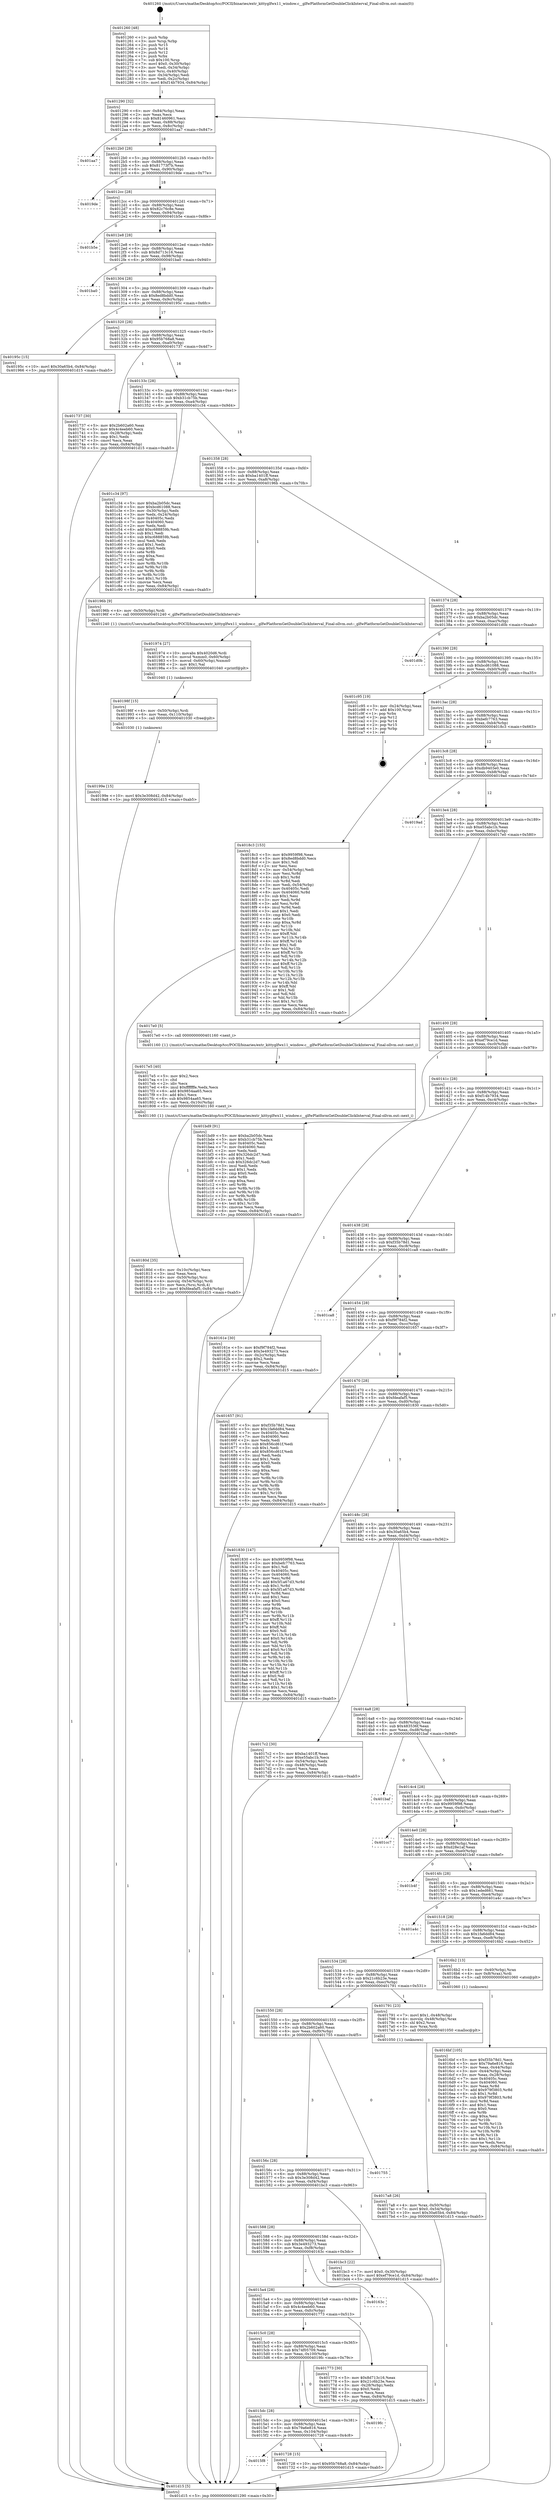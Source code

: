digraph "0x401260" {
  label = "0x401260 (/mnt/c/Users/mathe/Desktop/tcc/POCII/binaries/extr_kittyglfwx11_window.c__glfwPlatformGetDoubleClickInterval_Final-ollvm.out::main(0))"
  labelloc = "t"
  node[shape=record]

  Entry [label="",width=0.3,height=0.3,shape=circle,fillcolor=black,style=filled]
  "0x401290" [label="{
     0x401290 [32]\l
     | [instrs]\l
     &nbsp;&nbsp;0x401290 \<+6\>: mov -0x84(%rbp),%eax\l
     &nbsp;&nbsp;0x401296 \<+2\>: mov %eax,%ecx\l
     &nbsp;&nbsp;0x401298 \<+6\>: sub $0x81460961,%ecx\l
     &nbsp;&nbsp;0x40129e \<+6\>: mov %eax,-0x88(%rbp)\l
     &nbsp;&nbsp;0x4012a4 \<+6\>: mov %ecx,-0x8c(%rbp)\l
     &nbsp;&nbsp;0x4012aa \<+6\>: je 0000000000401aa7 \<main+0x847\>\l
  }"]
  "0x401aa7" [label="{
     0x401aa7\l
  }", style=dashed]
  "0x4012b0" [label="{
     0x4012b0 [28]\l
     | [instrs]\l
     &nbsp;&nbsp;0x4012b0 \<+5\>: jmp 00000000004012b5 \<main+0x55\>\l
     &nbsp;&nbsp;0x4012b5 \<+6\>: mov -0x88(%rbp),%eax\l
     &nbsp;&nbsp;0x4012bb \<+5\>: sub $0x81773f7b,%eax\l
     &nbsp;&nbsp;0x4012c0 \<+6\>: mov %eax,-0x90(%rbp)\l
     &nbsp;&nbsp;0x4012c6 \<+6\>: je 00000000004019de \<main+0x77e\>\l
  }"]
  Exit [label="",width=0.3,height=0.3,shape=circle,fillcolor=black,style=filled,peripheries=2]
  "0x4019de" [label="{
     0x4019de\l
  }", style=dashed]
  "0x4012cc" [label="{
     0x4012cc [28]\l
     | [instrs]\l
     &nbsp;&nbsp;0x4012cc \<+5\>: jmp 00000000004012d1 \<main+0x71\>\l
     &nbsp;&nbsp;0x4012d1 \<+6\>: mov -0x88(%rbp),%eax\l
     &nbsp;&nbsp;0x4012d7 \<+5\>: sub $0x82c76c8e,%eax\l
     &nbsp;&nbsp;0x4012dc \<+6\>: mov %eax,-0x94(%rbp)\l
     &nbsp;&nbsp;0x4012e2 \<+6\>: je 0000000000401b5e \<main+0x8fe\>\l
  }"]
  "0x40199e" [label="{
     0x40199e [15]\l
     | [instrs]\l
     &nbsp;&nbsp;0x40199e \<+10\>: movl $0x3e308d42,-0x84(%rbp)\l
     &nbsp;&nbsp;0x4019a8 \<+5\>: jmp 0000000000401d15 \<main+0xab5\>\l
  }"]
  "0x401b5e" [label="{
     0x401b5e\l
  }", style=dashed]
  "0x4012e8" [label="{
     0x4012e8 [28]\l
     | [instrs]\l
     &nbsp;&nbsp;0x4012e8 \<+5\>: jmp 00000000004012ed \<main+0x8d\>\l
     &nbsp;&nbsp;0x4012ed \<+6\>: mov -0x88(%rbp),%eax\l
     &nbsp;&nbsp;0x4012f3 \<+5\>: sub $0x8d713c16,%eax\l
     &nbsp;&nbsp;0x4012f8 \<+6\>: mov %eax,-0x98(%rbp)\l
     &nbsp;&nbsp;0x4012fe \<+6\>: je 0000000000401ba0 \<main+0x940\>\l
  }"]
  "0x40198f" [label="{
     0x40198f [15]\l
     | [instrs]\l
     &nbsp;&nbsp;0x40198f \<+4\>: mov -0x50(%rbp),%rdi\l
     &nbsp;&nbsp;0x401993 \<+6\>: mov %eax,-0x110(%rbp)\l
     &nbsp;&nbsp;0x401999 \<+5\>: call 0000000000401030 \<free@plt\>\l
     | [calls]\l
     &nbsp;&nbsp;0x401030 \{1\} (unknown)\l
  }"]
  "0x401ba0" [label="{
     0x401ba0\l
  }", style=dashed]
  "0x401304" [label="{
     0x401304 [28]\l
     | [instrs]\l
     &nbsp;&nbsp;0x401304 \<+5\>: jmp 0000000000401309 \<main+0xa9\>\l
     &nbsp;&nbsp;0x401309 \<+6\>: mov -0x88(%rbp),%eax\l
     &nbsp;&nbsp;0x40130f \<+5\>: sub $0x8ed8bdd0,%eax\l
     &nbsp;&nbsp;0x401314 \<+6\>: mov %eax,-0x9c(%rbp)\l
     &nbsp;&nbsp;0x40131a \<+6\>: je 000000000040195c \<main+0x6fc\>\l
  }"]
  "0x401974" [label="{
     0x401974 [27]\l
     | [instrs]\l
     &nbsp;&nbsp;0x401974 \<+10\>: movabs $0x4020d6,%rdi\l
     &nbsp;&nbsp;0x40197e \<+5\>: movsd %xmm0,-0x60(%rbp)\l
     &nbsp;&nbsp;0x401983 \<+5\>: movsd -0x60(%rbp),%xmm0\l
     &nbsp;&nbsp;0x401988 \<+2\>: mov $0x1,%al\l
     &nbsp;&nbsp;0x40198a \<+5\>: call 0000000000401040 \<printf@plt\>\l
     | [calls]\l
     &nbsp;&nbsp;0x401040 \{1\} (unknown)\l
  }"]
  "0x40195c" [label="{
     0x40195c [15]\l
     | [instrs]\l
     &nbsp;&nbsp;0x40195c \<+10\>: movl $0x30a65b4,-0x84(%rbp)\l
     &nbsp;&nbsp;0x401966 \<+5\>: jmp 0000000000401d15 \<main+0xab5\>\l
  }"]
  "0x401320" [label="{
     0x401320 [28]\l
     | [instrs]\l
     &nbsp;&nbsp;0x401320 \<+5\>: jmp 0000000000401325 \<main+0xc5\>\l
     &nbsp;&nbsp;0x401325 \<+6\>: mov -0x88(%rbp),%eax\l
     &nbsp;&nbsp;0x40132b \<+5\>: sub $0x95b768a8,%eax\l
     &nbsp;&nbsp;0x401330 \<+6\>: mov %eax,-0xa0(%rbp)\l
     &nbsp;&nbsp;0x401336 \<+6\>: je 0000000000401737 \<main+0x4d7\>\l
  }"]
  "0x40180d" [label="{
     0x40180d [35]\l
     | [instrs]\l
     &nbsp;&nbsp;0x40180d \<+6\>: mov -0x10c(%rbp),%ecx\l
     &nbsp;&nbsp;0x401813 \<+3\>: imul %eax,%ecx\l
     &nbsp;&nbsp;0x401816 \<+4\>: mov -0x50(%rbp),%rsi\l
     &nbsp;&nbsp;0x40181a \<+4\>: movslq -0x54(%rbp),%rdi\l
     &nbsp;&nbsp;0x40181e \<+3\>: mov %ecx,(%rsi,%rdi,4)\l
     &nbsp;&nbsp;0x401821 \<+10\>: movl $0xfdeafaf5,-0x84(%rbp)\l
     &nbsp;&nbsp;0x40182b \<+5\>: jmp 0000000000401d15 \<main+0xab5\>\l
  }"]
  "0x401737" [label="{
     0x401737 [30]\l
     | [instrs]\l
     &nbsp;&nbsp;0x401737 \<+5\>: mov $0x2b602a60,%eax\l
     &nbsp;&nbsp;0x40173c \<+5\>: mov $0x4c4eeb60,%ecx\l
     &nbsp;&nbsp;0x401741 \<+3\>: mov -0x28(%rbp),%edx\l
     &nbsp;&nbsp;0x401744 \<+3\>: cmp $0x1,%edx\l
     &nbsp;&nbsp;0x401747 \<+3\>: cmovl %ecx,%eax\l
     &nbsp;&nbsp;0x40174a \<+6\>: mov %eax,-0x84(%rbp)\l
     &nbsp;&nbsp;0x401750 \<+5\>: jmp 0000000000401d15 \<main+0xab5\>\l
  }"]
  "0x40133c" [label="{
     0x40133c [28]\l
     | [instrs]\l
     &nbsp;&nbsp;0x40133c \<+5\>: jmp 0000000000401341 \<main+0xe1\>\l
     &nbsp;&nbsp;0x401341 \<+6\>: mov -0x88(%rbp),%eax\l
     &nbsp;&nbsp;0x401347 \<+5\>: sub $0xb31cb75b,%eax\l
     &nbsp;&nbsp;0x40134c \<+6\>: mov %eax,-0xa4(%rbp)\l
     &nbsp;&nbsp;0x401352 \<+6\>: je 0000000000401c34 \<main+0x9d4\>\l
  }"]
  "0x4017e5" [label="{
     0x4017e5 [40]\l
     | [instrs]\l
     &nbsp;&nbsp;0x4017e5 \<+5\>: mov $0x2,%ecx\l
     &nbsp;&nbsp;0x4017ea \<+1\>: cltd\l
     &nbsp;&nbsp;0x4017eb \<+2\>: idiv %ecx\l
     &nbsp;&nbsp;0x4017ed \<+6\>: imul $0xfffffffe,%edx,%ecx\l
     &nbsp;&nbsp;0x4017f3 \<+6\>: add $0x9854aa65,%ecx\l
     &nbsp;&nbsp;0x4017f9 \<+3\>: add $0x1,%ecx\l
     &nbsp;&nbsp;0x4017fc \<+6\>: sub $0x9854aa65,%ecx\l
     &nbsp;&nbsp;0x401802 \<+6\>: mov %ecx,-0x10c(%rbp)\l
     &nbsp;&nbsp;0x401808 \<+5\>: call 0000000000401160 \<next_i\>\l
     | [calls]\l
     &nbsp;&nbsp;0x401160 \{1\} (/mnt/c/Users/mathe/Desktop/tcc/POCII/binaries/extr_kittyglfwx11_window.c__glfwPlatformGetDoubleClickInterval_Final-ollvm.out::next_i)\l
  }"]
  "0x401c34" [label="{
     0x401c34 [97]\l
     | [instrs]\l
     &nbsp;&nbsp;0x401c34 \<+5\>: mov $0xba2b05dc,%eax\l
     &nbsp;&nbsp;0x401c39 \<+5\>: mov $0xbcd61088,%ecx\l
     &nbsp;&nbsp;0x401c3e \<+3\>: mov -0x30(%rbp),%edx\l
     &nbsp;&nbsp;0x401c41 \<+3\>: mov %edx,-0x24(%rbp)\l
     &nbsp;&nbsp;0x401c44 \<+7\>: mov 0x40405c,%edx\l
     &nbsp;&nbsp;0x401c4b \<+7\>: mov 0x404060,%esi\l
     &nbsp;&nbsp;0x401c52 \<+2\>: mov %edx,%edi\l
     &nbsp;&nbsp;0x401c54 \<+6\>: add $0xc688859b,%edi\l
     &nbsp;&nbsp;0x401c5a \<+3\>: sub $0x1,%edi\l
     &nbsp;&nbsp;0x401c5d \<+6\>: sub $0xc688859b,%edi\l
     &nbsp;&nbsp;0x401c63 \<+3\>: imul %edi,%edx\l
     &nbsp;&nbsp;0x401c66 \<+3\>: and $0x1,%edx\l
     &nbsp;&nbsp;0x401c69 \<+3\>: cmp $0x0,%edx\l
     &nbsp;&nbsp;0x401c6c \<+4\>: sete %r8b\l
     &nbsp;&nbsp;0x401c70 \<+3\>: cmp $0xa,%esi\l
     &nbsp;&nbsp;0x401c73 \<+4\>: setl %r9b\l
     &nbsp;&nbsp;0x401c77 \<+3\>: mov %r8b,%r10b\l
     &nbsp;&nbsp;0x401c7a \<+3\>: and %r9b,%r10b\l
     &nbsp;&nbsp;0x401c7d \<+3\>: xor %r9b,%r8b\l
     &nbsp;&nbsp;0x401c80 \<+3\>: or %r8b,%r10b\l
     &nbsp;&nbsp;0x401c83 \<+4\>: test $0x1,%r10b\l
     &nbsp;&nbsp;0x401c87 \<+3\>: cmovne %ecx,%eax\l
     &nbsp;&nbsp;0x401c8a \<+6\>: mov %eax,-0x84(%rbp)\l
     &nbsp;&nbsp;0x401c90 \<+5\>: jmp 0000000000401d15 \<main+0xab5\>\l
  }"]
  "0x401358" [label="{
     0x401358 [28]\l
     | [instrs]\l
     &nbsp;&nbsp;0x401358 \<+5\>: jmp 000000000040135d \<main+0xfd\>\l
     &nbsp;&nbsp;0x40135d \<+6\>: mov -0x88(%rbp),%eax\l
     &nbsp;&nbsp;0x401363 \<+5\>: sub $0xba1401ff,%eax\l
     &nbsp;&nbsp;0x401368 \<+6\>: mov %eax,-0xa8(%rbp)\l
     &nbsp;&nbsp;0x40136e \<+6\>: je 000000000040196b \<main+0x70b\>\l
  }"]
  "0x4017a8" [label="{
     0x4017a8 [26]\l
     | [instrs]\l
     &nbsp;&nbsp;0x4017a8 \<+4\>: mov %rax,-0x50(%rbp)\l
     &nbsp;&nbsp;0x4017ac \<+7\>: movl $0x0,-0x54(%rbp)\l
     &nbsp;&nbsp;0x4017b3 \<+10\>: movl $0x30a65b4,-0x84(%rbp)\l
     &nbsp;&nbsp;0x4017bd \<+5\>: jmp 0000000000401d15 \<main+0xab5\>\l
  }"]
  "0x40196b" [label="{
     0x40196b [9]\l
     | [instrs]\l
     &nbsp;&nbsp;0x40196b \<+4\>: mov -0x50(%rbp),%rdi\l
     &nbsp;&nbsp;0x40196f \<+5\>: call 0000000000401240 \<_glfwPlatformGetDoubleClickInterval\>\l
     | [calls]\l
     &nbsp;&nbsp;0x401240 \{1\} (/mnt/c/Users/mathe/Desktop/tcc/POCII/binaries/extr_kittyglfwx11_window.c__glfwPlatformGetDoubleClickInterval_Final-ollvm.out::_glfwPlatformGetDoubleClickInterval)\l
  }"]
  "0x401374" [label="{
     0x401374 [28]\l
     | [instrs]\l
     &nbsp;&nbsp;0x401374 \<+5\>: jmp 0000000000401379 \<main+0x119\>\l
     &nbsp;&nbsp;0x401379 \<+6\>: mov -0x88(%rbp),%eax\l
     &nbsp;&nbsp;0x40137f \<+5\>: sub $0xba2b05dc,%eax\l
     &nbsp;&nbsp;0x401384 \<+6\>: mov %eax,-0xac(%rbp)\l
     &nbsp;&nbsp;0x40138a \<+6\>: je 0000000000401d0b \<main+0xaab\>\l
  }"]
  "0x4015f8" [label="{
     0x4015f8\l
  }", style=dashed]
  "0x401d0b" [label="{
     0x401d0b\l
  }", style=dashed]
  "0x401390" [label="{
     0x401390 [28]\l
     | [instrs]\l
     &nbsp;&nbsp;0x401390 \<+5\>: jmp 0000000000401395 \<main+0x135\>\l
     &nbsp;&nbsp;0x401395 \<+6\>: mov -0x88(%rbp),%eax\l
     &nbsp;&nbsp;0x40139b \<+5\>: sub $0xbcd61088,%eax\l
     &nbsp;&nbsp;0x4013a0 \<+6\>: mov %eax,-0xb0(%rbp)\l
     &nbsp;&nbsp;0x4013a6 \<+6\>: je 0000000000401c95 \<main+0xa35\>\l
  }"]
  "0x401728" [label="{
     0x401728 [15]\l
     | [instrs]\l
     &nbsp;&nbsp;0x401728 \<+10\>: movl $0x95b768a8,-0x84(%rbp)\l
     &nbsp;&nbsp;0x401732 \<+5\>: jmp 0000000000401d15 \<main+0xab5\>\l
  }"]
  "0x401c95" [label="{
     0x401c95 [19]\l
     | [instrs]\l
     &nbsp;&nbsp;0x401c95 \<+3\>: mov -0x24(%rbp),%eax\l
     &nbsp;&nbsp;0x401c98 \<+7\>: add $0x100,%rsp\l
     &nbsp;&nbsp;0x401c9f \<+1\>: pop %rbx\l
     &nbsp;&nbsp;0x401ca0 \<+2\>: pop %r12\l
     &nbsp;&nbsp;0x401ca2 \<+2\>: pop %r14\l
     &nbsp;&nbsp;0x401ca4 \<+2\>: pop %r15\l
     &nbsp;&nbsp;0x401ca6 \<+1\>: pop %rbp\l
     &nbsp;&nbsp;0x401ca7 \<+1\>: ret\l
  }"]
  "0x4013ac" [label="{
     0x4013ac [28]\l
     | [instrs]\l
     &nbsp;&nbsp;0x4013ac \<+5\>: jmp 00000000004013b1 \<main+0x151\>\l
     &nbsp;&nbsp;0x4013b1 \<+6\>: mov -0x88(%rbp),%eax\l
     &nbsp;&nbsp;0x4013b7 \<+5\>: sub $0xbefc7763,%eax\l
     &nbsp;&nbsp;0x4013bc \<+6\>: mov %eax,-0xb4(%rbp)\l
     &nbsp;&nbsp;0x4013c2 \<+6\>: je 00000000004018c3 \<main+0x663\>\l
  }"]
  "0x4015dc" [label="{
     0x4015dc [28]\l
     | [instrs]\l
     &nbsp;&nbsp;0x4015dc \<+5\>: jmp 00000000004015e1 \<main+0x381\>\l
     &nbsp;&nbsp;0x4015e1 \<+6\>: mov -0x88(%rbp),%eax\l
     &nbsp;&nbsp;0x4015e7 \<+5\>: sub $0x79a6e816,%eax\l
     &nbsp;&nbsp;0x4015ec \<+6\>: mov %eax,-0x104(%rbp)\l
     &nbsp;&nbsp;0x4015f2 \<+6\>: je 0000000000401728 \<main+0x4c8\>\l
  }"]
  "0x4018c3" [label="{
     0x4018c3 [153]\l
     | [instrs]\l
     &nbsp;&nbsp;0x4018c3 \<+5\>: mov $0x9959f98,%eax\l
     &nbsp;&nbsp;0x4018c8 \<+5\>: mov $0x8ed8bdd0,%ecx\l
     &nbsp;&nbsp;0x4018cd \<+2\>: mov $0x1,%dl\l
     &nbsp;&nbsp;0x4018cf \<+2\>: xor %esi,%esi\l
     &nbsp;&nbsp;0x4018d1 \<+3\>: mov -0x54(%rbp),%edi\l
     &nbsp;&nbsp;0x4018d4 \<+3\>: mov %esi,%r8d\l
     &nbsp;&nbsp;0x4018d7 \<+4\>: sub $0x1,%r8d\l
     &nbsp;&nbsp;0x4018db \<+3\>: sub %r8d,%edi\l
     &nbsp;&nbsp;0x4018de \<+3\>: mov %edi,-0x54(%rbp)\l
     &nbsp;&nbsp;0x4018e1 \<+7\>: mov 0x40405c,%edi\l
     &nbsp;&nbsp;0x4018e8 \<+8\>: mov 0x404060,%r8d\l
     &nbsp;&nbsp;0x4018f0 \<+3\>: sub $0x1,%esi\l
     &nbsp;&nbsp;0x4018f3 \<+3\>: mov %edi,%r9d\l
     &nbsp;&nbsp;0x4018f6 \<+3\>: add %esi,%r9d\l
     &nbsp;&nbsp;0x4018f9 \<+4\>: imul %r9d,%edi\l
     &nbsp;&nbsp;0x4018fd \<+3\>: and $0x1,%edi\l
     &nbsp;&nbsp;0x401900 \<+3\>: cmp $0x0,%edi\l
     &nbsp;&nbsp;0x401903 \<+4\>: sete %r10b\l
     &nbsp;&nbsp;0x401907 \<+4\>: cmp $0xa,%r8d\l
     &nbsp;&nbsp;0x40190b \<+4\>: setl %r11b\l
     &nbsp;&nbsp;0x40190f \<+3\>: mov %r10b,%bl\l
     &nbsp;&nbsp;0x401912 \<+3\>: xor $0xff,%bl\l
     &nbsp;&nbsp;0x401915 \<+3\>: mov %r11b,%r14b\l
     &nbsp;&nbsp;0x401918 \<+4\>: xor $0xff,%r14b\l
     &nbsp;&nbsp;0x40191c \<+3\>: xor $0x1,%dl\l
     &nbsp;&nbsp;0x40191f \<+3\>: mov %bl,%r15b\l
     &nbsp;&nbsp;0x401922 \<+4\>: and $0xff,%r15b\l
     &nbsp;&nbsp;0x401926 \<+3\>: and %dl,%r10b\l
     &nbsp;&nbsp;0x401929 \<+3\>: mov %r14b,%r12b\l
     &nbsp;&nbsp;0x40192c \<+4\>: and $0xff,%r12b\l
     &nbsp;&nbsp;0x401930 \<+3\>: and %dl,%r11b\l
     &nbsp;&nbsp;0x401933 \<+3\>: or %r10b,%r15b\l
     &nbsp;&nbsp;0x401936 \<+3\>: or %r11b,%r12b\l
     &nbsp;&nbsp;0x401939 \<+3\>: xor %r12b,%r15b\l
     &nbsp;&nbsp;0x40193c \<+3\>: or %r14b,%bl\l
     &nbsp;&nbsp;0x40193f \<+3\>: xor $0xff,%bl\l
     &nbsp;&nbsp;0x401942 \<+3\>: or $0x1,%dl\l
     &nbsp;&nbsp;0x401945 \<+2\>: and %dl,%bl\l
     &nbsp;&nbsp;0x401947 \<+3\>: or %bl,%r15b\l
     &nbsp;&nbsp;0x40194a \<+4\>: test $0x1,%r15b\l
     &nbsp;&nbsp;0x40194e \<+3\>: cmovne %ecx,%eax\l
     &nbsp;&nbsp;0x401951 \<+6\>: mov %eax,-0x84(%rbp)\l
     &nbsp;&nbsp;0x401957 \<+5\>: jmp 0000000000401d15 \<main+0xab5\>\l
  }"]
  "0x4013c8" [label="{
     0x4013c8 [28]\l
     | [instrs]\l
     &nbsp;&nbsp;0x4013c8 \<+5\>: jmp 00000000004013cd \<main+0x16d\>\l
     &nbsp;&nbsp;0x4013cd \<+6\>: mov -0x88(%rbp),%eax\l
     &nbsp;&nbsp;0x4013d3 \<+5\>: sub $0xdb9403e0,%eax\l
     &nbsp;&nbsp;0x4013d8 \<+6\>: mov %eax,-0xb8(%rbp)\l
     &nbsp;&nbsp;0x4013de \<+6\>: je 00000000004019ad \<main+0x74d\>\l
  }"]
  "0x4019fc" [label="{
     0x4019fc\l
  }", style=dashed]
  "0x4019ad" [label="{
     0x4019ad\l
  }", style=dashed]
  "0x4013e4" [label="{
     0x4013e4 [28]\l
     | [instrs]\l
     &nbsp;&nbsp;0x4013e4 \<+5\>: jmp 00000000004013e9 \<main+0x189\>\l
     &nbsp;&nbsp;0x4013e9 \<+6\>: mov -0x88(%rbp),%eax\l
     &nbsp;&nbsp;0x4013ef \<+5\>: sub $0xe55abc1b,%eax\l
     &nbsp;&nbsp;0x4013f4 \<+6\>: mov %eax,-0xbc(%rbp)\l
     &nbsp;&nbsp;0x4013fa \<+6\>: je 00000000004017e0 \<main+0x580\>\l
  }"]
  "0x4015c0" [label="{
     0x4015c0 [28]\l
     | [instrs]\l
     &nbsp;&nbsp;0x4015c0 \<+5\>: jmp 00000000004015c5 \<main+0x365\>\l
     &nbsp;&nbsp;0x4015c5 \<+6\>: mov -0x88(%rbp),%eax\l
     &nbsp;&nbsp;0x4015cb \<+5\>: sub $0x74f05709,%eax\l
     &nbsp;&nbsp;0x4015d0 \<+6\>: mov %eax,-0x100(%rbp)\l
     &nbsp;&nbsp;0x4015d6 \<+6\>: je 00000000004019fc \<main+0x79c\>\l
  }"]
  "0x4017e0" [label="{
     0x4017e0 [5]\l
     | [instrs]\l
     &nbsp;&nbsp;0x4017e0 \<+5\>: call 0000000000401160 \<next_i\>\l
     | [calls]\l
     &nbsp;&nbsp;0x401160 \{1\} (/mnt/c/Users/mathe/Desktop/tcc/POCII/binaries/extr_kittyglfwx11_window.c__glfwPlatformGetDoubleClickInterval_Final-ollvm.out::next_i)\l
  }"]
  "0x401400" [label="{
     0x401400 [28]\l
     | [instrs]\l
     &nbsp;&nbsp;0x401400 \<+5\>: jmp 0000000000401405 \<main+0x1a5\>\l
     &nbsp;&nbsp;0x401405 \<+6\>: mov -0x88(%rbp),%eax\l
     &nbsp;&nbsp;0x40140b \<+5\>: sub $0xef79ce1d,%eax\l
     &nbsp;&nbsp;0x401410 \<+6\>: mov %eax,-0xc0(%rbp)\l
     &nbsp;&nbsp;0x401416 \<+6\>: je 0000000000401bd9 \<main+0x979\>\l
  }"]
  "0x401773" [label="{
     0x401773 [30]\l
     | [instrs]\l
     &nbsp;&nbsp;0x401773 \<+5\>: mov $0x8d713c16,%eax\l
     &nbsp;&nbsp;0x401778 \<+5\>: mov $0x21c6b23e,%ecx\l
     &nbsp;&nbsp;0x40177d \<+3\>: mov -0x28(%rbp),%edx\l
     &nbsp;&nbsp;0x401780 \<+3\>: cmp $0x0,%edx\l
     &nbsp;&nbsp;0x401783 \<+3\>: cmove %ecx,%eax\l
     &nbsp;&nbsp;0x401786 \<+6\>: mov %eax,-0x84(%rbp)\l
     &nbsp;&nbsp;0x40178c \<+5\>: jmp 0000000000401d15 \<main+0xab5\>\l
  }"]
  "0x401bd9" [label="{
     0x401bd9 [91]\l
     | [instrs]\l
     &nbsp;&nbsp;0x401bd9 \<+5\>: mov $0xba2b05dc,%eax\l
     &nbsp;&nbsp;0x401bde \<+5\>: mov $0xb31cb75b,%ecx\l
     &nbsp;&nbsp;0x401be3 \<+7\>: mov 0x40405c,%edx\l
     &nbsp;&nbsp;0x401bea \<+7\>: mov 0x404060,%esi\l
     &nbsp;&nbsp;0x401bf1 \<+2\>: mov %edx,%edi\l
     &nbsp;&nbsp;0x401bf3 \<+6\>: add $0x326dc2d7,%edi\l
     &nbsp;&nbsp;0x401bf9 \<+3\>: sub $0x1,%edi\l
     &nbsp;&nbsp;0x401bfc \<+6\>: sub $0x326dc2d7,%edi\l
     &nbsp;&nbsp;0x401c02 \<+3\>: imul %edi,%edx\l
     &nbsp;&nbsp;0x401c05 \<+3\>: and $0x1,%edx\l
     &nbsp;&nbsp;0x401c08 \<+3\>: cmp $0x0,%edx\l
     &nbsp;&nbsp;0x401c0b \<+4\>: sete %r8b\l
     &nbsp;&nbsp;0x401c0f \<+3\>: cmp $0xa,%esi\l
     &nbsp;&nbsp;0x401c12 \<+4\>: setl %r9b\l
     &nbsp;&nbsp;0x401c16 \<+3\>: mov %r8b,%r10b\l
     &nbsp;&nbsp;0x401c19 \<+3\>: and %r9b,%r10b\l
     &nbsp;&nbsp;0x401c1c \<+3\>: xor %r9b,%r8b\l
     &nbsp;&nbsp;0x401c1f \<+3\>: or %r8b,%r10b\l
     &nbsp;&nbsp;0x401c22 \<+4\>: test $0x1,%r10b\l
     &nbsp;&nbsp;0x401c26 \<+3\>: cmovne %ecx,%eax\l
     &nbsp;&nbsp;0x401c29 \<+6\>: mov %eax,-0x84(%rbp)\l
     &nbsp;&nbsp;0x401c2f \<+5\>: jmp 0000000000401d15 \<main+0xab5\>\l
  }"]
  "0x40141c" [label="{
     0x40141c [28]\l
     | [instrs]\l
     &nbsp;&nbsp;0x40141c \<+5\>: jmp 0000000000401421 \<main+0x1c1\>\l
     &nbsp;&nbsp;0x401421 \<+6\>: mov -0x88(%rbp),%eax\l
     &nbsp;&nbsp;0x401427 \<+5\>: sub $0xf14b7934,%eax\l
     &nbsp;&nbsp;0x40142c \<+6\>: mov %eax,-0xc4(%rbp)\l
     &nbsp;&nbsp;0x401432 \<+6\>: je 000000000040161e \<main+0x3be\>\l
  }"]
  "0x4015a4" [label="{
     0x4015a4 [28]\l
     | [instrs]\l
     &nbsp;&nbsp;0x4015a4 \<+5\>: jmp 00000000004015a9 \<main+0x349\>\l
     &nbsp;&nbsp;0x4015a9 \<+6\>: mov -0x88(%rbp),%eax\l
     &nbsp;&nbsp;0x4015af \<+5\>: sub $0x4c4eeb60,%eax\l
     &nbsp;&nbsp;0x4015b4 \<+6\>: mov %eax,-0xfc(%rbp)\l
     &nbsp;&nbsp;0x4015ba \<+6\>: je 0000000000401773 \<main+0x513\>\l
  }"]
  "0x40161e" [label="{
     0x40161e [30]\l
     | [instrs]\l
     &nbsp;&nbsp;0x40161e \<+5\>: mov $0xf9f784f2,%eax\l
     &nbsp;&nbsp;0x401623 \<+5\>: mov $0x3e493273,%ecx\l
     &nbsp;&nbsp;0x401628 \<+3\>: mov -0x2c(%rbp),%edx\l
     &nbsp;&nbsp;0x40162b \<+3\>: cmp $0x2,%edx\l
     &nbsp;&nbsp;0x40162e \<+3\>: cmovne %ecx,%eax\l
     &nbsp;&nbsp;0x401631 \<+6\>: mov %eax,-0x84(%rbp)\l
     &nbsp;&nbsp;0x401637 \<+5\>: jmp 0000000000401d15 \<main+0xab5\>\l
  }"]
  "0x401438" [label="{
     0x401438 [28]\l
     | [instrs]\l
     &nbsp;&nbsp;0x401438 \<+5\>: jmp 000000000040143d \<main+0x1dd\>\l
     &nbsp;&nbsp;0x40143d \<+6\>: mov -0x88(%rbp),%eax\l
     &nbsp;&nbsp;0x401443 \<+5\>: sub $0xf35b78d1,%eax\l
     &nbsp;&nbsp;0x401448 \<+6\>: mov %eax,-0xc8(%rbp)\l
     &nbsp;&nbsp;0x40144e \<+6\>: je 0000000000401ca8 \<main+0xa48\>\l
  }"]
  "0x401d15" [label="{
     0x401d15 [5]\l
     | [instrs]\l
     &nbsp;&nbsp;0x401d15 \<+5\>: jmp 0000000000401290 \<main+0x30\>\l
  }"]
  "0x401260" [label="{
     0x401260 [48]\l
     | [instrs]\l
     &nbsp;&nbsp;0x401260 \<+1\>: push %rbp\l
     &nbsp;&nbsp;0x401261 \<+3\>: mov %rsp,%rbp\l
     &nbsp;&nbsp;0x401264 \<+2\>: push %r15\l
     &nbsp;&nbsp;0x401266 \<+2\>: push %r14\l
     &nbsp;&nbsp;0x401268 \<+2\>: push %r12\l
     &nbsp;&nbsp;0x40126a \<+1\>: push %rbx\l
     &nbsp;&nbsp;0x40126b \<+7\>: sub $0x100,%rsp\l
     &nbsp;&nbsp;0x401272 \<+7\>: movl $0x0,-0x30(%rbp)\l
     &nbsp;&nbsp;0x401279 \<+3\>: mov %edi,-0x34(%rbp)\l
     &nbsp;&nbsp;0x40127c \<+4\>: mov %rsi,-0x40(%rbp)\l
     &nbsp;&nbsp;0x401280 \<+3\>: mov -0x34(%rbp),%edi\l
     &nbsp;&nbsp;0x401283 \<+3\>: mov %edi,-0x2c(%rbp)\l
     &nbsp;&nbsp;0x401286 \<+10\>: movl $0xf14b7934,-0x84(%rbp)\l
  }"]
  "0x40163c" [label="{
     0x40163c\l
  }", style=dashed]
  "0x401ca8" [label="{
     0x401ca8\l
  }", style=dashed]
  "0x401454" [label="{
     0x401454 [28]\l
     | [instrs]\l
     &nbsp;&nbsp;0x401454 \<+5\>: jmp 0000000000401459 \<main+0x1f9\>\l
     &nbsp;&nbsp;0x401459 \<+6\>: mov -0x88(%rbp),%eax\l
     &nbsp;&nbsp;0x40145f \<+5\>: sub $0xf9f784f2,%eax\l
     &nbsp;&nbsp;0x401464 \<+6\>: mov %eax,-0xcc(%rbp)\l
     &nbsp;&nbsp;0x40146a \<+6\>: je 0000000000401657 \<main+0x3f7\>\l
  }"]
  "0x401588" [label="{
     0x401588 [28]\l
     | [instrs]\l
     &nbsp;&nbsp;0x401588 \<+5\>: jmp 000000000040158d \<main+0x32d\>\l
     &nbsp;&nbsp;0x40158d \<+6\>: mov -0x88(%rbp),%eax\l
     &nbsp;&nbsp;0x401593 \<+5\>: sub $0x3e493273,%eax\l
     &nbsp;&nbsp;0x401598 \<+6\>: mov %eax,-0xf8(%rbp)\l
     &nbsp;&nbsp;0x40159e \<+6\>: je 000000000040163c \<main+0x3dc\>\l
  }"]
  "0x401657" [label="{
     0x401657 [91]\l
     | [instrs]\l
     &nbsp;&nbsp;0x401657 \<+5\>: mov $0xf35b78d1,%eax\l
     &nbsp;&nbsp;0x40165c \<+5\>: mov $0x1fa6dd84,%ecx\l
     &nbsp;&nbsp;0x401661 \<+7\>: mov 0x40405c,%edx\l
     &nbsp;&nbsp;0x401668 \<+7\>: mov 0x404060,%esi\l
     &nbsp;&nbsp;0x40166f \<+2\>: mov %edx,%edi\l
     &nbsp;&nbsp;0x401671 \<+6\>: sub $0x856cd61f,%edi\l
     &nbsp;&nbsp;0x401677 \<+3\>: sub $0x1,%edi\l
     &nbsp;&nbsp;0x40167a \<+6\>: add $0x856cd61f,%edi\l
     &nbsp;&nbsp;0x401680 \<+3\>: imul %edi,%edx\l
     &nbsp;&nbsp;0x401683 \<+3\>: and $0x1,%edx\l
     &nbsp;&nbsp;0x401686 \<+3\>: cmp $0x0,%edx\l
     &nbsp;&nbsp;0x401689 \<+4\>: sete %r8b\l
     &nbsp;&nbsp;0x40168d \<+3\>: cmp $0xa,%esi\l
     &nbsp;&nbsp;0x401690 \<+4\>: setl %r9b\l
     &nbsp;&nbsp;0x401694 \<+3\>: mov %r8b,%r10b\l
     &nbsp;&nbsp;0x401697 \<+3\>: and %r9b,%r10b\l
     &nbsp;&nbsp;0x40169a \<+3\>: xor %r9b,%r8b\l
     &nbsp;&nbsp;0x40169d \<+3\>: or %r8b,%r10b\l
     &nbsp;&nbsp;0x4016a0 \<+4\>: test $0x1,%r10b\l
     &nbsp;&nbsp;0x4016a4 \<+3\>: cmovne %ecx,%eax\l
     &nbsp;&nbsp;0x4016a7 \<+6\>: mov %eax,-0x84(%rbp)\l
     &nbsp;&nbsp;0x4016ad \<+5\>: jmp 0000000000401d15 \<main+0xab5\>\l
  }"]
  "0x401470" [label="{
     0x401470 [28]\l
     | [instrs]\l
     &nbsp;&nbsp;0x401470 \<+5\>: jmp 0000000000401475 \<main+0x215\>\l
     &nbsp;&nbsp;0x401475 \<+6\>: mov -0x88(%rbp),%eax\l
     &nbsp;&nbsp;0x40147b \<+5\>: sub $0xfdeafaf5,%eax\l
     &nbsp;&nbsp;0x401480 \<+6\>: mov %eax,-0xd0(%rbp)\l
     &nbsp;&nbsp;0x401486 \<+6\>: je 0000000000401830 \<main+0x5d0\>\l
  }"]
  "0x401bc3" [label="{
     0x401bc3 [22]\l
     | [instrs]\l
     &nbsp;&nbsp;0x401bc3 \<+7\>: movl $0x0,-0x30(%rbp)\l
     &nbsp;&nbsp;0x401bca \<+10\>: movl $0xef79ce1d,-0x84(%rbp)\l
     &nbsp;&nbsp;0x401bd4 \<+5\>: jmp 0000000000401d15 \<main+0xab5\>\l
  }"]
  "0x401830" [label="{
     0x401830 [147]\l
     | [instrs]\l
     &nbsp;&nbsp;0x401830 \<+5\>: mov $0x9959f98,%eax\l
     &nbsp;&nbsp;0x401835 \<+5\>: mov $0xbefc7763,%ecx\l
     &nbsp;&nbsp;0x40183a \<+2\>: mov $0x1,%dl\l
     &nbsp;&nbsp;0x40183c \<+7\>: mov 0x40405c,%esi\l
     &nbsp;&nbsp;0x401843 \<+7\>: mov 0x404060,%edi\l
     &nbsp;&nbsp;0x40184a \<+3\>: mov %esi,%r8d\l
     &nbsp;&nbsp;0x40184d \<+7\>: add $0x5f1a67d3,%r8d\l
     &nbsp;&nbsp;0x401854 \<+4\>: sub $0x1,%r8d\l
     &nbsp;&nbsp;0x401858 \<+7\>: sub $0x5f1a67d3,%r8d\l
     &nbsp;&nbsp;0x40185f \<+4\>: imul %r8d,%esi\l
     &nbsp;&nbsp;0x401863 \<+3\>: and $0x1,%esi\l
     &nbsp;&nbsp;0x401866 \<+3\>: cmp $0x0,%esi\l
     &nbsp;&nbsp;0x401869 \<+4\>: sete %r9b\l
     &nbsp;&nbsp;0x40186d \<+3\>: cmp $0xa,%edi\l
     &nbsp;&nbsp;0x401870 \<+4\>: setl %r10b\l
     &nbsp;&nbsp;0x401874 \<+3\>: mov %r9b,%r11b\l
     &nbsp;&nbsp;0x401877 \<+4\>: xor $0xff,%r11b\l
     &nbsp;&nbsp;0x40187b \<+3\>: mov %r10b,%bl\l
     &nbsp;&nbsp;0x40187e \<+3\>: xor $0xff,%bl\l
     &nbsp;&nbsp;0x401881 \<+3\>: xor $0x0,%dl\l
     &nbsp;&nbsp;0x401884 \<+3\>: mov %r11b,%r14b\l
     &nbsp;&nbsp;0x401887 \<+4\>: and $0x0,%r14b\l
     &nbsp;&nbsp;0x40188b \<+3\>: and %dl,%r9b\l
     &nbsp;&nbsp;0x40188e \<+3\>: mov %bl,%r15b\l
     &nbsp;&nbsp;0x401891 \<+4\>: and $0x0,%r15b\l
     &nbsp;&nbsp;0x401895 \<+3\>: and %dl,%r10b\l
     &nbsp;&nbsp;0x401898 \<+3\>: or %r9b,%r14b\l
     &nbsp;&nbsp;0x40189b \<+3\>: or %r10b,%r15b\l
     &nbsp;&nbsp;0x40189e \<+3\>: xor %r15b,%r14b\l
     &nbsp;&nbsp;0x4018a1 \<+3\>: or %bl,%r11b\l
     &nbsp;&nbsp;0x4018a4 \<+4\>: xor $0xff,%r11b\l
     &nbsp;&nbsp;0x4018a8 \<+3\>: or $0x0,%dl\l
     &nbsp;&nbsp;0x4018ab \<+3\>: and %dl,%r11b\l
     &nbsp;&nbsp;0x4018ae \<+3\>: or %r11b,%r14b\l
     &nbsp;&nbsp;0x4018b1 \<+4\>: test $0x1,%r14b\l
     &nbsp;&nbsp;0x4018b5 \<+3\>: cmovne %ecx,%eax\l
     &nbsp;&nbsp;0x4018b8 \<+6\>: mov %eax,-0x84(%rbp)\l
     &nbsp;&nbsp;0x4018be \<+5\>: jmp 0000000000401d15 \<main+0xab5\>\l
  }"]
  "0x40148c" [label="{
     0x40148c [28]\l
     | [instrs]\l
     &nbsp;&nbsp;0x40148c \<+5\>: jmp 0000000000401491 \<main+0x231\>\l
     &nbsp;&nbsp;0x401491 \<+6\>: mov -0x88(%rbp),%eax\l
     &nbsp;&nbsp;0x401497 \<+5\>: sub $0x30a65b4,%eax\l
     &nbsp;&nbsp;0x40149c \<+6\>: mov %eax,-0xd4(%rbp)\l
     &nbsp;&nbsp;0x4014a2 \<+6\>: je 00000000004017c2 \<main+0x562\>\l
  }"]
  "0x40156c" [label="{
     0x40156c [28]\l
     | [instrs]\l
     &nbsp;&nbsp;0x40156c \<+5\>: jmp 0000000000401571 \<main+0x311\>\l
     &nbsp;&nbsp;0x401571 \<+6\>: mov -0x88(%rbp),%eax\l
     &nbsp;&nbsp;0x401577 \<+5\>: sub $0x3e308d42,%eax\l
     &nbsp;&nbsp;0x40157c \<+6\>: mov %eax,-0xf4(%rbp)\l
     &nbsp;&nbsp;0x401582 \<+6\>: je 0000000000401bc3 \<main+0x963\>\l
  }"]
  "0x4017c2" [label="{
     0x4017c2 [30]\l
     | [instrs]\l
     &nbsp;&nbsp;0x4017c2 \<+5\>: mov $0xba1401ff,%eax\l
     &nbsp;&nbsp;0x4017c7 \<+5\>: mov $0xe55abc1b,%ecx\l
     &nbsp;&nbsp;0x4017cc \<+3\>: mov -0x54(%rbp),%edx\l
     &nbsp;&nbsp;0x4017cf \<+3\>: cmp -0x48(%rbp),%edx\l
     &nbsp;&nbsp;0x4017d2 \<+3\>: cmovl %ecx,%eax\l
     &nbsp;&nbsp;0x4017d5 \<+6\>: mov %eax,-0x84(%rbp)\l
     &nbsp;&nbsp;0x4017db \<+5\>: jmp 0000000000401d15 \<main+0xab5\>\l
  }"]
  "0x4014a8" [label="{
     0x4014a8 [28]\l
     | [instrs]\l
     &nbsp;&nbsp;0x4014a8 \<+5\>: jmp 00000000004014ad \<main+0x24d\>\l
     &nbsp;&nbsp;0x4014ad \<+6\>: mov -0x88(%rbp),%eax\l
     &nbsp;&nbsp;0x4014b3 \<+5\>: sub $0x483536f,%eax\l
     &nbsp;&nbsp;0x4014b8 \<+6\>: mov %eax,-0xd8(%rbp)\l
     &nbsp;&nbsp;0x4014be \<+6\>: je 0000000000401baf \<main+0x94f\>\l
  }"]
  "0x401755" [label="{
     0x401755\l
  }", style=dashed]
  "0x401baf" [label="{
     0x401baf\l
  }", style=dashed]
  "0x4014c4" [label="{
     0x4014c4 [28]\l
     | [instrs]\l
     &nbsp;&nbsp;0x4014c4 \<+5\>: jmp 00000000004014c9 \<main+0x269\>\l
     &nbsp;&nbsp;0x4014c9 \<+6\>: mov -0x88(%rbp),%eax\l
     &nbsp;&nbsp;0x4014cf \<+5\>: sub $0x9959f98,%eax\l
     &nbsp;&nbsp;0x4014d4 \<+6\>: mov %eax,-0xdc(%rbp)\l
     &nbsp;&nbsp;0x4014da \<+6\>: je 0000000000401cc7 \<main+0xa67\>\l
  }"]
  "0x401550" [label="{
     0x401550 [28]\l
     | [instrs]\l
     &nbsp;&nbsp;0x401550 \<+5\>: jmp 0000000000401555 \<main+0x2f5\>\l
     &nbsp;&nbsp;0x401555 \<+6\>: mov -0x88(%rbp),%eax\l
     &nbsp;&nbsp;0x40155b \<+5\>: sub $0x2b602a60,%eax\l
     &nbsp;&nbsp;0x401560 \<+6\>: mov %eax,-0xf0(%rbp)\l
     &nbsp;&nbsp;0x401566 \<+6\>: je 0000000000401755 \<main+0x4f5\>\l
  }"]
  "0x401cc7" [label="{
     0x401cc7\l
  }", style=dashed]
  "0x4014e0" [label="{
     0x4014e0 [28]\l
     | [instrs]\l
     &nbsp;&nbsp;0x4014e0 \<+5\>: jmp 00000000004014e5 \<main+0x285\>\l
     &nbsp;&nbsp;0x4014e5 \<+6\>: mov -0x88(%rbp),%eax\l
     &nbsp;&nbsp;0x4014eb \<+5\>: sub $0xd28e1af,%eax\l
     &nbsp;&nbsp;0x4014f0 \<+6\>: mov %eax,-0xe0(%rbp)\l
     &nbsp;&nbsp;0x4014f6 \<+6\>: je 0000000000401b4f \<main+0x8ef\>\l
  }"]
  "0x401791" [label="{
     0x401791 [23]\l
     | [instrs]\l
     &nbsp;&nbsp;0x401791 \<+7\>: movl $0x1,-0x48(%rbp)\l
     &nbsp;&nbsp;0x401798 \<+4\>: movslq -0x48(%rbp),%rax\l
     &nbsp;&nbsp;0x40179c \<+4\>: shl $0x2,%rax\l
     &nbsp;&nbsp;0x4017a0 \<+3\>: mov %rax,%rdi\l
     &nbsp;&nbsp;0x4017a3 \<+5\>: call 0000000000401050 \<malloc@plt\>\l
     | [calls]\l
     &nbsp;&nbsp;0x401050 \{1\} (unknown)\l
  }"]
  "0x401b4f" [label="{
     0x401b4f\l
  }", style=dashed]
  "0x4014fc" [label="{
     0x4014fc [28]\l
     | [instrs]\l
     &nbsp;&nbsp;0x4014fc \<+5\>: jmp 0000000000401501 \<main+0x2a1\>\l
     &nbsp;&nbsp;0x401501 \<+6\>: mov -0x88(%rbp),%eax\l
     &nbsp;&nbsp;0x401507 \<+5\>: sub $0x1eded661,%eax\l
     &nbsp;&nbsp;0x40150c \<+6\>: mov %eax,-0xe4(%rbp)\l
     &nbsp;&nbsp;0x401512 \<+6\>: je 0000000000401a4c \<main+0x7ec\>\l
  }"]
  "0x4016bf" [label="{
     0x4016bf [105]\l
     | [instrs]\l
     &nbsp;&nbsp;0x4016bf \<+5\>: mov $0xf35b78d1,%ecx\l
     &nbsp;&nbsp;0x4016c4 \<+5\>: mov $0x79a6e816,%edx\l
     &nbsp;&nbsp;0x4016c9 \<+3\>: mov %eax,-0x44(%rbp)\l
     &nbsp;&nbsp;0x4016cc \<+3\>: mov -0x44(%rbp),%eax\l
     &nbsp;&nbsp;0x4016cf \<+3\>: mov %eax,-0x28(%rbp)\l
     &nbsp;&nbsp;0x4016d2 \<+7\>: mov 0x40405c,%eax\l
     &nbsp;&nbsp;0x4016d9 \<+7\>: mov 0x404060,%esi\l
     &nbsp;&nbsp;0x4016e0 \<+3\>: mov %eax,%r8d\l
     &nbsp;&nbsp;0x4016e3 \<+7\>: add $0x979f3803,%r8d\l
     &nbsp;&nbsp;0x4016ea \<+4\>: sub $0x1,%r8d\l
     &nbsp;&nbsp;0x4016ee \<+7\>: sub $0x979f3803,%r8d\l
     &nbsp;&nbsp;0x4016f5 \<+4\>: imul %r8d,%eax\l
     &nbsp;&nbsp;0x4016f9 \<+3\>: and $0x1,%eax\l
     &nbsp;&nbsp;0x4016fc \<+3\>: cmp $0x0,%eax\l
     &nbsp;&nbsp;0x4016ff \<+4\>: sete %r9b\l
     &nbsp;&nbsp;0x401703 \<+3\>: cmp $0xa,%esi\l
     &nbsp;&nbsp;0x401706 \<+4\>: setl %r10b\l
     &nbsp;&nbsp;0x40170a \<+3\>: mov %r9b,%r11b\l
     &nbsp;&nbsp;0x40170d \<+3\>: and %r10b,%r11b\l
     &nbsp;&nbsp;0x401710 \<+3\>: xor %r10b,%r9b\l
     &nbsp;&nbsp;0x401713 \<+3\>: or %r9b,%r11b\l
     &nbsp;&nbsp;0x401716 \<+4\>: test $0x1,%r11b\l
     &nbsp;&nbsp;0x40171a \<+3\>: cmovne %edx,%ecx\l
     &nbsp;&nbsp;0x40171d \<+6\>: mov %ecx,-0x84(%rbp)\l
     &nbsp;&nbsp;0x401723 \<+5\>: jmp 0000000000401d15 \<main+0xab5\>\l
  }"]
  "0x401a4c" [label="{
     0x401a4c\l
  }", style=dashed]
  "0x401518" [label="{
     0x401518 [28]\l
     | [instrs]\l
     &nbsp;&nbsp;0x401518 \<+5\>: jmp 000000000040151d \<main+0x2bd\>\l
     &nbsp;&nbsp;0x40151d \<+6\>: mov -0x88(%rbp),%eax\l
     &nbsp;&nbsp;0x401523 \<+5\>: sub $0x1fa6dd84,%eax\l
     &nbsp;&nbsp;0x401528 \<+6\>: mov %eax,-0xe8(%rbp)\l
     &nbsp;&nbsp;0x40152e \<+6\>: je 00000000004016b2 \<main+0x452\>\l
  }"]
  "0x401534" [label="{
     0x401534 [28]\l
     | [instrs]\l
     &nbsp;&nbsp;0x401534 \<+5\>: jmp 0000000000401539 \<main+0x2d9\>\l
     &nbsp;&nbsp;0x401539 \<+6\>: mov -0x88(%rbp),%eax\l
     &nbsp;&nbsp;0x40153f \<+5\>: sub $0x21c6b23e,%eax\l
     &nbsp;&nbsp;0x401544 \<+6\>: mov %eax,-0xec(%rbp)\l
     &nbsp;&nbsp;0x40154a \<+6\>: je 0000000000401791 \<main+0x531\>\l
  }"]
  "0x4016b2" [label="{
     0x4016b2 [13]\l
     | [instrs]\l
     &nbsp;&nbsp;0x4016b2 \<+4\>: mov -0x40(%rbp),%rax\l
     &nbsp;&nbsp;0x4016b6 \<+4\>: mov 0x8(%rax),%rdi\l
     &nbsp;&nbsp;0x4016ba \<+5\>: call 0000000000401060 \<atoi@plt\>\l
     | [calls]\l
     &nbsp;&nbsp;0x401060 \{1\} (unknown)\l
  }"]
  Entry -> "0x401260" [label=" 1"]
  "0x401290" -> "0x401aa7" [label=" 0"]
  "0x401290" -> "0x4012b0" [label=" 18"]
  "0x401c95" -> Exit [label=" 1"]
  "0x4012b0" -> "0x4019de" [label=" 0"]
  "0x4012b0" -> "0x4012cc" [label=" 18"]
  "0x401c34" -> "0x401d15" [label=" 1"]
  "0x4012cc" -> "0x401b5e" [label=" 0"]
  "0x4012cc" -> "0x4012e8" [label=" 18"]
  "0x401bd9" -> "0x401d15" [label=" 1"]
  "0x4012e8" -> "0x401ba0" [label=" 0"]
  "0x4012e8" -> "0x401304" [label=" 18"]
  "0x401bc3" -> "0x401d15" [label=" 1"]
  "0x401304" -> "0x40195c" [label=" 1"]
  "0x401304" -> "0x401320" [label=" 17"]
  "0x40199e" -> "0x401d15" [label=" 1"]
  "0x401320" -> "0x401737" [label=" 1"]
  "0x401320" -> "0x40133c" [label=" 16"]
  "0x40198f" -> "0x40199e" [label=" 1"]
  "0x40133c" -> "0x401c34" [label=" 1"]
  "0x40133c" -> "0x401358" [label=" 15"]
  "0x401974" -> "0x40198f" [label=" 1"]
  "0x401358" -> "0x40196b" [label=" 1"]
  "0x401358" -> "0x401374" [label=" 14"]
  "0x40196b" -> "0x401974" [label=" 1"]
  "0x401374" -> "0x401d0b" [label=" 0"]
  "0x401374" -> "0x401390" [label=" 14"]
  "0x40195c" -> "0x401d15" [label=" 1"]
  "0x401390" -> "0x401c95" [label=" 1"]
  "0x401390" -> "0x4013ac" [label=" 13"]
  "0x4018c3" -> "0x401d15" [label=" 1"]
  "0x4013ac" -> "0x4018c3" [label=" 1"]
  "0x4013ac" -> "0x4013c8" [label=" 12"]
  "0x40180d" -> "0x401d15" [label=" 1"]
  "0x4013c8" -> "0x4019ad" [label=" 0"]
  "0x4013c8" -> "0x4013e4" [label=" 12"]
  "0x4017e5" -> "0x40180d" [label=" 1"]
  "0x4013e4" -> "0x4017e0" [label=" 1"]
  "0x4013e4" -> "0x401400" [label=" 11"]
  "0x4017c2" -> "0x401d15" [label=" 2"]
  "0x401400" -> "0x401bd9" [label=" 1"]
  "0x401400" -> "0x40141c" [label=" 10"]
  "0x4017a8" -> "0x401d15" [label=" 1"]
  "0x40141c" -> "0x40161e" [label=" 1"]
  "0x40141c" -> "0x401438" [label=" 9"]
  "0x40161e" -> "0x401d15" [label=" 1"]
  "0x401260" -> "0x401290" [label=" 1"]
  "0x401d15" -> "0x401290" [label=" 17"]
  "0x401773" -> "0x401d15" [label=" 1"]
  "0x401438" -> "0x401ca8" [label=" 0"]
  "0x401438" -> "0x401454" [label=" 9"]
  "0x401737" -> "0x401d15" [label=" 1"]
  "0x401454" -> "0x401657" [label=" 1"]
  "0x401454" -> "0x401470" [label=" 8"]
  "0x401657" -> "0x401d15" [label=" 1"]
  "0x4015dc" -> "0x4015f8" [label=" 0"]
  "0x401470" -> "0x401830" [label=" 1"]
  "0x401470" -> "0x40148c" [label=" 7"]
  "0x4015dc" -> "0x401728" [label=" 1"]
  "0x40148c" -> "0x4017c2" [label=" 2"]
  "0x40148c" -> "0x4014a8" [label=" 5"]
  "0x4015c0" -> "0x4015dc" [label=" 1"]
  "0x4014a8" -> "0x401baf" [label=" 0"]
  "0x4014a8" -> "0x4014c4" [label=" 5"]
  "0x4015c0" -> "0x4019fc" [label=" 0"]
  "0x4014c4" -> "0x401cc7" [label=" 0"]
  "0x4014c4" -> "0x4014e0" [label=" 5"]
  "0x4015a4" -> "0x4015c0" [label=" 1"]
  "0x4014e0" -> "0x401b4f" [label=" 0"]
  "0x4014e0" -> "0x4014fc" [label=" 5"]
  "0x4015a4" -> "0x401773" [label=" 1"]
  "0x4014fc" -> "0x401a4c" [label=" 0"]
  "0x4014fc" -> "0x401518" [label=" 5"]
  "0x401588" -> "0x4015a4" [label=" 2"]
  "0x401518" -> "0x4016b2" [label=" 1"]
  "0x401518" -> "0x401534" [label=" 4"]
  "0x4016b2" -> "0x4016bf" [label=" 1"]
  "0x4016bf" -> "0x401d15" [label=" 1"]
  "0x401791" -> "0x4017a8" [label=" 1"]
  "0x401534" -> "0x401791" [label=" 1"]
  "0x401534" -> "0x401550" [label=" 3"]
  "0x4017e0" -> "0x4017e5" [label=" 1"]
  "0x401550" -> "0x401755" [label=" 0"]
  "0x401550" -> "0x40156c" [label=" 3"]
  "0x401830" -> "0x401d15" [label=" 1"]
  "0x40156c" -> "0x401bc3" [label=" 1"]
  "0x40156c" -> "0x401588" [label=" 2"]
  "0x401728" -> "0x401d15" [label=" 1"]
  "0x401588" -> "0x40163c" [label=" 0"]
}
